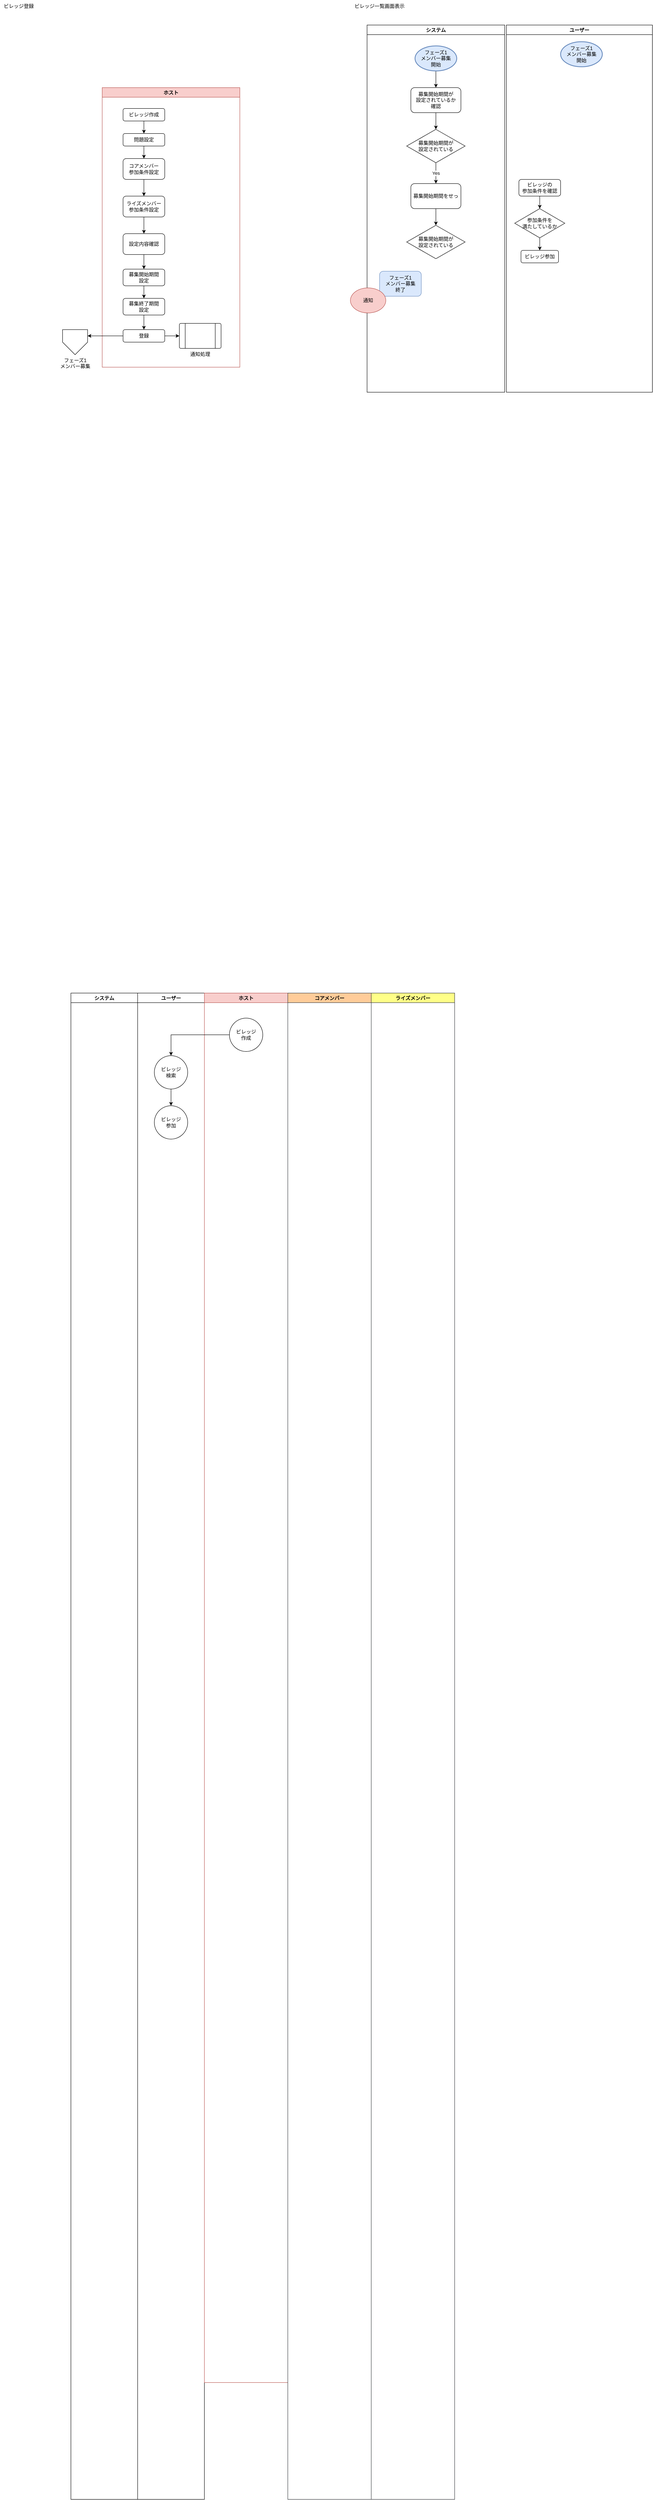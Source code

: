<mxfile version="20.0.4" type="device"><diagram id="C5RBs43oDa-KdzZeNtuy" name="Page-1"><mxGraphModel dx="2719" dy="1114" grid="1" gridSize="10" guides="1" tooltips="1" connect="1" arrows="1" fold="1" page="1" pageScale="1" pageWidth="827" pageHeight="1169" math="0" shadow="0"><root><mxCell id="WIyWlLk6GJQsqaUBKTNV-0"/><mxCell id="WIyWlLk6GJQsqaUBKTNV-1" parent="WIyWlLk6GJQsqaUBKTNV-0"/><mxCell id="SWSCCgDkdomoNlAZWhLv-1" value="ホスト" style="swimlane;fillColor=#f8cecc;strokeColor=#b85450;" parent="WIyWlLk6GJQsqaUBKTNV-1" vertex="1"><mxGeometry x="-555" y="220" width="330" height="670" as="geometry"/></mxCell><mxCell id="6gkPC_VkzmCxlH8mlZe0-10" style="edgeStyle=orthogonalEdgeStyle;rounded=0;orthogonalLoop=1;jettySize=auto;html=1;" parent="SWSCCgDkdomoNlAZWhLv-1" source="6gkPC_VkzmCxlH8mlZe0-3" target="6gkPC_VkzmCxlH8mlZe0-8" edge="1"><mxGeometry relative="1" as="geometry"/></mxCell><mxCell id="6gkPC_VkzmCxlH8mlZe0-3" value="ビレッジ作成" style="rounded=1;whiteSpace=wrap;html=1;" parent="SWSCCgDkdomoNlAZWhLv-1" vertex="1"><mxGeometry x="50" y="50" width="100" height="30" as="geometry"/></mxCell><mxCell id="pNgopqhOkQNRYMm0WZPb-8" style="edgeStyle=orthogonalEdgeStyle;rounded=0;orthogonalLoop=1;jettySize=auto;html=1;" edge="1" parent="SWSCCgDkdomoNlAZWhLv-1" source="6gkPC_VkzmCxlH8mlZe0-8" target="pNgopqhOkQNRYMm0WZPb-7"><mxGeometry relative="1" as="geometry"/></mxCell><mxCell id="6gkPC_VkzmCxlH8mlZe0-8" value="問題設定" style="rounded=1;whiteSpace=wrap;html=1;" parent="SWSCCgDkdomoNlAZWhLv-1" vertex="1"><mxGeometry x="50" y="110" width="100" height="30" as="geometry"/></mxCell><mxCell id="pNgopqhOkQNRYMm0WZPb-10" style="edgeStyle=orthogonalEdgeStyle;rounded=0;orthogonalLoop=1;jettySize=auto;html=1;entryX=0.5;entryY=0;entryDx=0;entryDy=0;" edge="1" parent="SWSCCgDkdomoNlAZWhLv-1" source="pNgopqhOkQNRYMm0WZPb-7" target="pNgopqhOkQNRYMm0WZPb-9"><mxGeometry relative="1" as="geometry"/></mxCell><mxCell id="pNgopqhOkQNRYMm0WZPb-7" value="コアメンバー&lt;br&gt;参加条件設定" style="rounded=1;whiteSpace=wrap;html=1;" vertex="1" parent="SWSCCgDkdomoNlAZWhLv-1"><mxGeometry x="50" y="170" width="100" height="50" as="geometry"/></mxCell><mxCell id="pNgopqhOkQNRYMm0WZPb-12" style="edgeStyle=orthogonalEdgeStyle;rounded=0;orthogonalLoop=1;jettySize=auto;html=1;" edge="1" parent="SWSCCgDkdomoNlAZWhLv-1" source="pNgopqhOkQNRYMm0WZPb-9" target="pNgopqhOkQNRYMm0WZPb-11"><mxGeometry relative="1" as="geometry"/></mxCell><mxCell id="pNgopqhOkQNRYMm0WZPb-9" value="ライズメンバー&lt;br&gt;参加条件設定" style="rounded=1;whiteSpace=wrap;html=1;" vertex="1" parent="SWSCCgDkdomoNlAZWhLv-1"><mxGeometry x="50" y="260" width="100" height="50" as="geometry"/></mxCell><mxCell id="pNgopqhOkQNRYMm0WZPb-14" style="edgeStyle=orthogonalEdgeStyle;rounded=0;orthogonalLoop=1;jettySize=auto;html=1;" edge="1" parent="SWSCCgDkdomoNlAZWhLv-1" source="pNgopqhOkQNRYMm0WZPb-11" target="pNgopqhOkQNRYMm0WZPb-15"><mxGeometry relative="1" as="geometry"><mxPoint x="105" y="440" as="targetPoint"/></mxGeometry></mxCell><mxCell id="pNgopqhOkQNRYMm0WZPb-11" value="設定内容確認" style="rounded=1;whiteSpace=wrap;html=1;" vertex="1" parent="SWSCCgDkdomoNlAZWhLv-1"><mxGeometry x="50" y="350" width="100" height="50" as="geometry"/></mxCell><mxCell id="pNgopqhOkQNRYMm0WZPb-18" style="edgeStyle=orthogonalEdgeStyle;rounded=0;orthogonalLoop=1;jettySize=auto;html=1;" edge="1" parent="SWSCCgDkdomoNlAZWhLv-1" source="pNgopqhOkQNRYMm0WZPb-15" target="pNgopqhOkQNRYMm0WZPb-17"><mxGeometry relative="1" as="geometry"/></mxCell><mxCell id="pNgopqhOkQNRYMm0WZPb-15" value="募集開始期間&lt;br&gt;設定" style="rounded=1;whiteSpace=wrap;html=1;" vertex="1" parent="SWSCCgDkdomoNlAZWhLv-1"><mxGeometry x="50" y="435" width="100" height="40" as="geometry"/></mxCell><mxCell id="pNgopqhOkQNRYMm0WZPb-20" style="edgeStyle=orthogonalEdgeStyle;rounded=0;orthogonalLoop=1;jettySize=auto;html=1;" edge="1" parent="SWSCCgDkdomoNlAZWhLv-1" source="pNgopqhOkQNRYMm0WZPb-17" target="pNgopqhOkQNRYMm0WZPb-19"><mxGeometry relative="1" as="geometry"/></mxCell><mxCell id="pNgopqhOkQNRYMm0WZPb-17" value="募集終了期間&lt;br&gt;設定" style="rounded=1;whiteSpace=wrap;html=1;" vertex="1" parent="SWSCCgDkdomoNlAZWhLv-1"><mxGeometry x="50" y="505" width="100" height="40" as="geometry"/></mxCell><mxCell id="pNgopqhOkQNRYMm0WZPb-22" style="edgeStyle=orthogonalEdgeStyle;rounded=0;orthogonalLoop=1;jettySize=auto;html=1;" edge="1" parent="SWSCCgDkdomoNlAZWhLv-1" source="pNgopqhOkQNRYMm0WZPb-19" target="pNgopqhOkQNRYMm0WZPb-23"><mxGeometry relative="1" as="geometry"><mxPoint x="185" y="595.0" as="targetPoint"/></mxGeometry></mxCell><mxCell id="pNgopqhOkQNRYMm0WZPb-19" value="登録" style="rounded=1;whiteSpace=wrap;html=1;" vertex="1" parent="SWSCCgDkdomoNlAZWhLv-1"><mxGeometry x="50" y="580" width="100" height="30" as="geometry"/></mxCell><mxCell id="pNgopqhOkQNRYMm0WZPb-23" value="通知処理" style="verticalLabelPosition=bottom;verticalAlign=top;html=1;shape=process;whiteSpace=wrap;rounded=1;size=0.14;arcSize=6;" vertex="1" parent="SWSCCgDkdomoNlAZWhLv-1"><mxGeometry x="185" y="565" width="100" height="60" as="geometry"/></mxCell><mxCell id="pNgopqhOkQNRYMm0WZPb-25" value="ビレッジ登録" style="text;html=1;strokeColor=none;fillColor=none;align=center;verticalAlign=middle;whiteSpace=wrap;rounded=0;" vertex="1" parent="WIyWlLk6GJQsqaUBKTNV-1"><mxGeometry x="-800" y="10" width="90" height="30" as="geometry"/></mxCell><mxCell id="pNgopqhOkQNRYMm0WZPb-26" value="フェーズ1&lt;br&gt;メンバー募集" style="verticalLabelPosition=bottom;verticalAlign=top;html=1;shape=offPageConnector;rounded=0;size=0.5;" vertex="1" parent="WIyWlLk6GJQsqaUBKTNV-1"><mxGeometry x="-650" y="800" width="60" height="60" as="geometry"/></mxCell><mxCell id="pNgopqhOkQNRYMm0WZPb-27" style="edgeStyle=orthogonalEdgeStyle;rounded=0;orthogonalLoop=1;jettySize=auto;html=1;entryX=1;entryY=0.25;entryDx=0;entryDy=0;" edge="1" parent="WIyWlLk6GJQsqaUBKTNV-1" source="pNgopqhOkQNRYMm0WZPb-19" target="pNgopqhOkQNRYMm0WZPb-26"><mxGeometry relative="1" as="geometry"><Array as="points"><mxPoint x="-590" y="815"/></Array></mxGeometry></mxCell><mxCell id="pNgopqhOkQNRYMm0WZPb-28" value="ビレッジ一覧画面表示" style="text;html=1;strokeColor=none;fillColor=none;align=center;verticalAlign=middle;whiteSpace=wrap;rounded=0;" vertex="1" parent="WIyWlLk6GJQsqaUBKTNV-1"><mxGeometry x="40" y="10" width="140" height="30" as="geometry"/></mxCell><mxCell id="pNgopqhOkQNRYMm0WZPb-31" value="ユーザー" style="swimlane;" vertex="1" parent="WIyWlLk6GJQsqaUBKTNV-1"><mxGeometry x="414" y="70" width="350" height="880" as="geometry"/></mxCell><mxCell id="pNgopqhOkQNRYMm0WZPb-32" style="edgeStyle=orthogonalEdgeStyle;rounded=0;orthogonalLoop=1;jettySize=auto;html=1;entryX=0.5;entryY=0;entryDx=0;entryDy=0;fontColor=#000000;" edge="1" parent="pNgopqhOkQNRYMm0WZPb-31" source="pNgopqhOkQNRYMm0WZPb-33" target="pNgopqhOkQNRYMm0WZPb-35"><mxGeometry relative="1" as="geometry"/></mxCell><mxCell id="pNgopqhOkQNRYMm0WZPb-33" value="ビレッジの&lt;br&gt;参加条件を確認" style="rounded=1;whiteSpace=wrap;html=1;" vertex="1" parent="pNgopqhOkQNRYMm0WZPb-31"><mxGeometry x="30" y="370" width="100" height="40" as="geometry"/></mxCell><mxCell id="pNgopqhOkQNRYMm0WZPb-34" style="edgeStyle=orthogonalEdgeStyle;rounded=0;orthogonalLoop=1;jettySize=auto;html=1;entryX=0.5;entryY=0;entryDx=0;entryDy=0;fontColor=#000000;" edge="1" parent="pNgopqhOkQNRYMm0WZPb-31" source="pNgopqhOkQNRYMm0WZPb-35" target="pNgopqhOkQNRYMm0WZPb-36"><mxGeometry relative="1" as="geometry"/></mxCell><mxCell id="pNgopqhOkQNRYMm0WZPb-35" value="&lt;font color=&quot;#000000&quot;&gt;参加条件を&lt;br&gt;満たしているか&lt;br&gt;&lt;/font&gt;" style="rhombus;whiteSpace=wrap;html=1;fontColor=#FFFFFF;fillColor=none;" vertex="1" parent="pNgopqhOkQNRYMm0WZPb-31"><mxGeometry x="20" y="440" width="120" height="70" as="geometry"/></mxCell><mxCell id="pNgopqhOkQNRYMm0WZPb-36" value="ビレッジ参加" style="rounded=1;whiteSpace=wrap;html=1;fontColor=#000000;fillColor=none;" vertex="1" parent="pNgopqhOkQNRYMm0WZPb-31"><mxGeometry x="35" y="540" width="90" height="30" as="geometry"/></mxCell><mxCell id="pNgopqhOkQNRYMm0WZPb-205" value="フェーズ1&lt;br&gt;メンバー募集&lt;br&gt;開始" style="strokeWidth=2;html=1;shape=mxgraph.flowchart.start_1;whiteSpace=wrap;fillColor=#dae8fc;strokeColor=#6c8ebf;" vertex="1" parent="pNgopqhOkQNRYMm0WZPb-31"><mxGeometry x="130" y="40" width="100" height="60" as="geometry"/></mxCell><mxCell id="pNgopqhOkQNRYMm0WZPb-46" value="システム" style="swimlane;" vertex="1" parent="WIyWlLk6GJQsqaUBKTNV-1"><mxGeometry x="80" y="70" width="330" height="880" as="geometry"/></mxCell><mxCell id="pNgopqhOkQNRYMm0WZPb-48" value="フェーズ1&lt;br&gt;メンバー募集&lt;br&gt;終了" style="rounded=1;whiteSpace=wrap;html=1;fillColor=#dae8fc;strokeColor=#6c8ebf;" vertex="1" parent="pNgopqhOkQNRYMm0WZPb-46"><mxGeometry x="30" y="590" width="100" height="60" as="geometry"/></mxCell><mxCell id="pNgopqhOkQNRYMm0WZPb-77" value="通知" style="ellipse;whiteSpace=wrap;html=1;fillColor=#f8cecc;strokeColor=#b85450;" vertex="1" parent="pNgopqhOkQNRYMm0WZPb-46"><mxGeometry x="-40" y="630" width="85" height="60" as="geometry"/></mxCell><mxCell id="pNgopqhOkQNRYMm0WZPb-83" style="edgeStyle=orthogonalEdgeStyle;rounded=0;orthogonalLoop=1;jettySize=auto;html=1;" edge="1" parent="pNgopqhOkQNRYMm0WZPb-46" source="pNgopqhOkQNRYMm0WZPb-81" target="pNgopqhOkQNRYMm0WZPb-82"><mxGeometry relative="1" as="geometry"/></mxCell><mxCell id="pNgopqhOkQNRYMm0WZPb-81" value="フェーズ1&lt;br&gt;メンバー募集&lt;br&gt;開始" style="strokeWidth=2;html=1;shape=mxgraph.flowchart.start_1;whiteSpace=wrap;fillColor=#dae8fc;strokeColor=#6c8ebf;" vertex="1" parent="pNgopqhOkQNRYMm0WZPb-46"><mxGeometry x="115" y="50" width="100" height="60" as="geometry"/></mxCell><mxCell id="pNgopqhOkQNRYMm0WZPb-87" style="edgeStyle=orthogonalEdgeStyle;rounded=0;orthogonalLoop=1;jettySize=auto;html=1;" edge="1" parent="pNgopqhOkQNRYMm0WZPb-46" source="pNgopqhOkQNRYMm0WZPb-82" target="pNgopqhOkQNRYMm0WZPb-86"><mxGeometry relative="1" as="geometry"/></mxCell><mxCell id="pNgopqhOkQNRYMm0WZPb-82" value="募集開始期間が&lt;br&gt;設定されているか&lt;br&gt;確認" style="rounded=1;whiteSpace=wrap;html=1;" vertex="1" parent="pNgopqhOkQNRYMm0WZPb-46"><mxGeometry x="105" y="150" width="120" height="60" as="geometry"/></mxCell><mxCell id="pNgopqhOkQNRYMm0WZPb-92" value="Yes" style="edgeStyle=orthogonalEdgeStyle;rounded=0;orthogonalLoop=1;jettySize=auto;html=1;" edge="1" parent="pNgopqhOkQNRYMm0WZPb-46" source="pNgopqhOkQNRYMm0WZPb-86" target="pNgopqhOkQNRYMm0WZPb-89"><mxGeometry relative="1" as="geometry"/></mxCell><mxCell id="pNgopqhOkQNRYMm0WZPb-86" value="募集開始期間が&lt;br&gt;設定されている" style="rhombus;whiteSpace=wrap;html=1;" vertex="1" parent="pNgopqhOkQNRYMm0WZPb-46"><mxGeometry x="95" y="250" width="140" height="80" as="geometry"/></mxCell><mxCell id="pNgopqhOkQNRYMm0WZPb-89" value="募集開始期間をせっ" style="rounded=1;whiteSpace=wrap;html=1;" vertex="1" parent="pNgopqhOkQNRYMm0WZPb-46"><mxGeometry x="105" y="380" width="120" height="60" as="geometry"/></mxCell><mxCell id="pNgopqhOkQNRYMm0WZPb-90" value="募集開始期間が&lt;br&gt;設定されている" style="rhombus;whiteSpace=wrap;html=1;" vertex="1" parent="pNgopqhOkQNRYMm0WZPb-46"><mxGeometry x="95" y="480" width="140" height="80" as="geometry"/></mxCell><mxCell id="pNgopqhOkQNRYMm0WZPb-88" style="edgeStyle=orthogonalEdgeStyle;rounded=0;orthogonalLoop=1;jettySize=auto;html=1;" edge="1" parent="pNgopqhOkQNRYMm0WZPb-46" source="pNgopqhOkQNRYMm0WZPb-89" target="pNgopqhOkQNRYMm0WZPb-90"><mxGeometry relative="1" as="geometry"/></mxCell><mxCell id="pNgopqhOkQNRYMm0WZPb-93" value="ユーザー" style="swimlane;" vertex="1" parent="WIyWlLk6GJQsqaUBKTNV-1"><mxGeometry x="-470" y="2390" width="160" height="3610" as="geometry"/></mxCell><mxCell id="pNgopqhOkQNRYMm0WZPb-202" style="edgeStyle=orthogonalEdgeStyle;rounded=0;orthogonalLoop=1;jettySize=auto;html=1;" edge="1" parent="pNgopqhOkQNRYMm0WZPb-93" source="pNgopqhOkQNRYMm0WZPb-199" target="pNgopqhOkQNRYMm0WZPb-201"><mxGeometry relative="1" as="geometry"/></mxCell><mxCell id="pNgopqhOkQNRYMm0WZPb-199" value="ビレッジ&lt;br&gt;検索" style="ellipse;whiteSpace=wrap;html=1;aspect=fixed;" vertex="1" parent="pNgopqhOkQNRYMm0WZPb-93"><mxGeometry x="40" y="150" width="80" height="80" as="geometry"/></mxCell><mxCell id="pNgopqhOkQNRYMm0WZPb-201" value="ビレッジ&lt;br&gt;参加" style="ellipse;whiteSpace=wrap;html=1;aspect=fixed;" vertex="1" parent="pNgopqhOkQNRYMm0WZPb-93"><mxGeometry x="40" y="270" width="80" height="80" as="geometry"/></mxCell><mxCell id="pNgopqhOkQNRYMm0WZPb-108" value="ホスト" style="swimlane;fillColor=#f8cecc;strokeColor=#b85450;" vertex="1" parent="WIyWlLk6GJQsqaUBKTNV-1"><mxGeometry x="-310" y="2390" width="200" height="3330" as="geometry"/></mxCell><mxCell id="pNgopqhOkQNRYMm0WZPb-196" value="ビレッジ&lt;br&gt;作成" style="ellipse;whiteSpace=wrap;html=1;aspect=fixed;" vertex="1" parent="pNgopqhOkQNRYMm0WZPb-108"><mxGeometry x="60" y="60" width="80" height="80" as="geometry"/></mxCell><mxCell id="pNgopqhOkQNRYMm0WZPb-141" value="コアメンバー" style="swimlane;fillColor=#ffcc99;strokeColor=#36393d;" vertex="1" parent="WIyWlLk6GJQsqaUBKTNV-1"><mxGeometry x="-110" y="2390" width="200" height="3610" as="geometry"/></mxCell><mxCell id="pNgopqhOkQNRYMm0WZPb-151" value="ライズメンバー" style="swimlane;fillColor=#ffff88;strokeColor=#36393d;" vertex="1" parent="WIyWlLk6GJQsqaUBKTNV-1"><mxGeometry x="90" y="2390" width="200" height="3610" as="geometry"/></mxCell><mxCell id="pNgopqhOkQNRYMm0WZPb-161" value="システム" style="swimlane;" vertex="1" parent="WIyWlLk6GJQsqaUBKTNV-1"><mxGeometry x="-630" y="2390" width="160" height="3610" as="geometry"/></mxCell><mxCell id="pNgopqhOkQNRYMm0WZPb-200" style="edgeStyle=orthogonalEdgeStyle;rounded=0;orthogonalLoop=1;jettySize=auto;html=1;" edge="1" parent="WIyWlLk6GJQsqaUBKTNV-1" source="pNgopqhOkQNRYMm0WZPb-196" target="pNgopqhOkQNRYMm0WZPb-199"><mxGeometry relative="1" as="geometry"/></mxCell></root></mxGraphModel></diagram></mxfile>